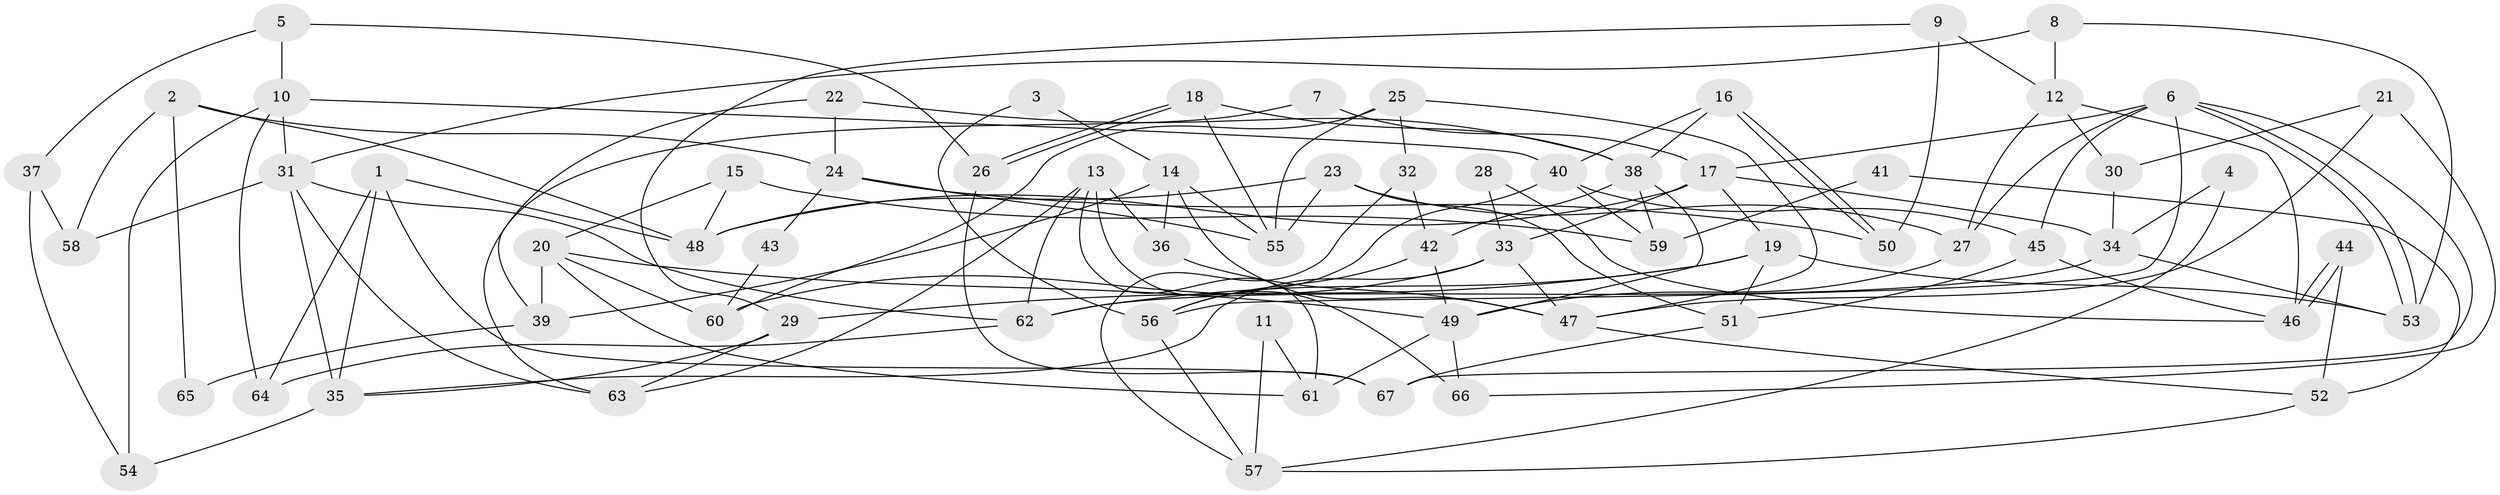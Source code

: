 // coarse degree distribution, {2: 0.125, 4: 0.425, 5: 0.225, 3: 0.025, 6: 0.1, 7: 0.025, 10: 0.025, 8: 0.025, 9: 0.025}
// Generated by graph-tools (version 1.1) at 2025/53/03/04/25 21:53:54]
// undirected, 67 vertices, 134 edges
graph export_dot {
graph [start="1"]
  node [color=gray90,style=filled];
  1;
  2;
  3;
  4;
  5;
  6;
  7;
  8;
  9;
  10;
  11;
  12;
  13;
  14;
  15;
  16;
  17;
  18;
  19;
  20;
  21;
  22;
  23;
  24;
  25;
  26;
  27;
  28;
  29;
  30;
  31;
  32;
  33;
  34;
  35;
  36;
  37;
  38;
  39;
  40;
  41;
  42;
  43;
  44;
  45;
  46;
  47;
  48;
  49;
  50;
  51;
  52;
  53;
  54;
  55;
  56;
  57;
  58;
  59;
  60;
  61;
  62;
  63;
  64;
  65;
  66;
  67;
  1 -- 67;
  1 -- 35;
  1 -- 48;
  1 -- 64;
  2 -- 24;
  2 -- 48;
  2 -- 58;
  2 -- 65;
  3 -- 14;
  3 -- 56;
  4 -- 57;
  4 -- 34;
  5 -- 10;
  5 -- 26;
  5 -- 37;
  6 -- 53;
  6 -- 53;
  6 -- 27;
  6 -- 17;
  6 -- 45;
  6 -- 56;
  6 -- 67;
  7 -- 63;
  7 -- 17;
  8 -- 31;
  8 -- 12;
  8 -- 53;
  9 -- 50;
  9 -- 12;
  9 -- 29;
  10 -- 31;
  10 -- 64;
  10 -- 40;
  10 -- 54;
  11 -- 61;
  11 -- 57;
  12 -- 30;
  12 -- 27;
  12 -- 46;
  13 -- 62;
  13 -- 63;
  13 -- 36;
  13 -- 61;
  13 -- 66;
  14 -- 55;
  14 -- 47;
  14 -- 36;
  14 -- 39;
  15 -- 59;
  15 -- 48;
  15 -- 20;
  16 -- 50;
  16 -- 50;
  16 -- 40;
  16 -- 38;
  17 -- 34;
  17 -- 19;
  17 -- 33;
  17 -- 48;
  18 -- 38;
  18 -- 26;
  18 -- 26;
  18 -- 55;
  19 -- 53;
  19 -- 29;
  19 -- 51;
  19 -- 62;
  20 -- 49;
  20 -- 39;
  20 -- 60;
  20 -- 61;
  21 -- 47;
  21 -- 66;
  21 -- 30;
  22 -- 38;
  22 -- 39;
  22 -- 24;
  23 -- 51;
  23 -- 48;
  23 -- 27;
  23 -- 55;
  24 -- 55;
  24 -- 43;
  24 -- 50;
  25 -- 60;
  25 -- 55;
  25 -- 32;
  25 -- 47;
  26 -- 67;
  27 -- 49;
  28 -- 46;
  28 -- 33;
  29 -- 35;
  29 -- 63;
  30 -- 34;
  31 -- 58;
  31 -- 35;
  31 -- 62;
  31 -- 63;
  32 -- 42;
  32 -- 57;
  33 -- 47;
  33 -- 35;
  33 -- 60;
  34 -- 53;
  34 -- 62;
  35 -- 54;
  36 -- 47;
  37 -- 54;
  37 -- 58;
  38 -- 49;
  38 -- 42;
  38 -- 59;
  39 -- 65;
  40 -- 45;
  40 -- 56;
  40 -- 59;
  41 -- 59;
  41 -- 52;
  42 -- 56;
  42 -- 49;
  43 -- 60;
  44 -- 46;
  44 -- 46;
  44 -- 52;
  45 -- 46;
  45 -- 51;
  47 -- 52;
  49 -- 61;
  49 -- 66;
  51 -- 67;
  52 -- 57;
  56 -- 57;
  62 -- 64;
}

